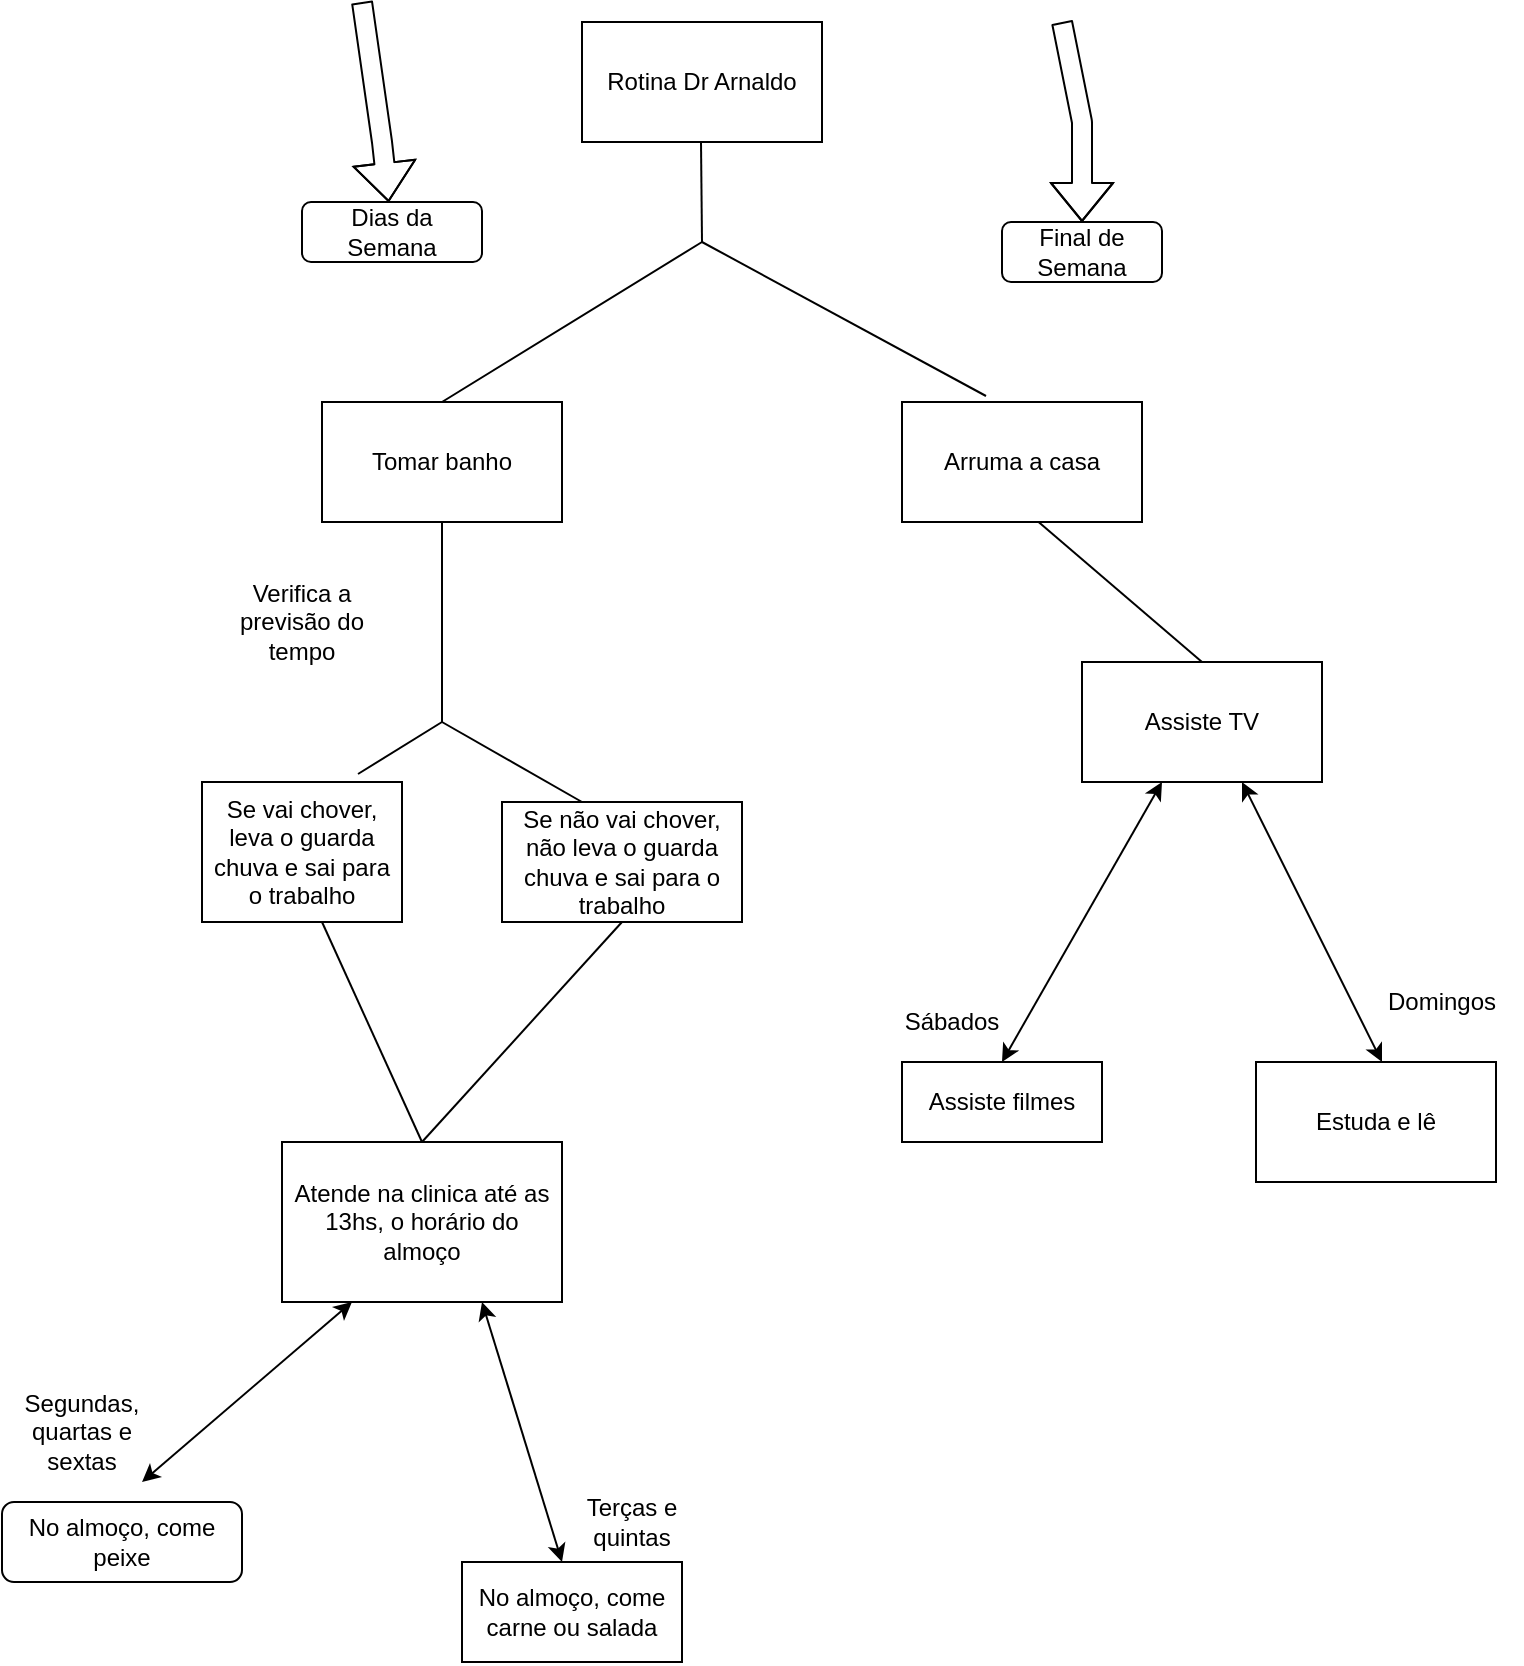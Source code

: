 <mxfile version="14.0.1" type="github">
  <diagram id="N-c3_KCk59BDcITyt4D-" name="Page-1">
    <mxGraphModel dx="868" dy="482" grid="1" gridSize="10" guides="1" tooltips="1" connect="1" arrows="1" fold="1" page="1" pageScale="1" pageWidth="827" pageHeight="1169" math="0" shadow="0">
      <root>
        <mxCell id="0" />
        <mxCell id="1" parent="0" />
        <mxCell id="M0Tt6Lwjw_9CXzXJgdcA-1" value="Rotina Dr Arnaldo&lt;br&gt;" style="rounded=0;whiteSpace=wrap;html=1;" parent="1" vertex="1">
          <mxGeometry x="370" y="20" width="120" height="60" as="geometry" />
        </mxCell>
        <mxCell id="M0Tt6Lwjw_9CXzXJgdcA-2" value="" style="endArrow=none;html=1;" parent="1" edge="1">
          <mxGeometry width="50" height="50" relative="1" as="geometry">
            <mxPoint x="430" y="130" as="sourcePoint" />
            <mxPoint x="429.5" y="80" as="targetPoint" />
            <Array as="points" />
          </mxGeometry>
        </mxCell>
        <mxCell id="M0Tt6Lwjw_9CXzXJgdcA-4" value="" style="endArrow=none;html=1;exitX=0.5;exitY=0;exitDx=0;exitDy=0;" parent="1" source="M0Tt6Lwjw_9CXzXJgdcA-9" edge="1">
          <mxGeometry width="50" height="50" relative="1" as="geometry">
            <mxPoint x="360" y="170" as="sourcePoint" />
            <mxPoint x="430" y="130" as="targetPoint" />
          </mxGeometry>
        </mxCell>
        <mxCell id="M0Tt6Lwjw_9CXzXJgdcA-9" value="Tomar banho&lt;br&gt;" style="rounded=0;whiteSpace=wrap;html=1;" parent="1" vertex="1">
          <mxGeometry x="240" y="210" width="120" height="60" as="geometry" />
        </mxCell>
        <mxCell id="M0Tt6Lwjw_9CXzXJgdcA-10" value="Arruma a casa" style="rounded=0;whiteSpace=wrap;html=1;" parent="1" vertex="1">
          <mxGeometry x="530" y="210" width="120" height="60" as="geometry" />
        </mxCell>
        <mxCell id="M0Tt6Lwjw_9CXzXJgdcA-12" value="" style="endArrow=none;html=1;exitX=0.35;exitY=-0.05;exitDx=0;exitDy=0;exitPerimeter=0;" parent="1" source="M0Tt6Lwjw_9CXzXJgdcA-10" edge="1">
          <mxGeometry width="50" height="50" relative="1" as="geometry">
            <mxPoint x="547" y="176" as="sourcePoint" />
            <mxPoint x="430" y="130" as="targetPoint" />
          </mxGeometry>
        </mxCell>
        <mxCell id="M0Tt6Lwjw_9CXzXJgdcA-13" value="" style="shape=flexArrow;endArrow=classic;html=1;" parent="1" target="M0Tt6Lwjw_9CXzXJgdcA-15" edge="1">
          <mxGeometry width="50" height="50" relative="1" as="geometry">
            <mxPoint x="260" y="10" as="sourcePoint" />
            <mxPoint x="270" y="130" as="targetPoint" />
            <Array as="points">
              <mxPoint x="270" y="80" />
            </Array>
          </mxGeometry>
        </mxCell>
        <mxCell id="M0Tt6Lwjw_9CXzXJgdcA-14" value="" style="shape=flexArrow;endArrow=classic;html=1;" parent="1" edge="1">
          <mxGeometry width="50" height="50" relative="1" as="geometry">
            <mxPoint x="610" y="20" as="sourcePoint" />
            <mxPoint x="620" y="120" as="targetPoint" />
            <Array as="points">
              <mxPoint x="620" y="70" />
            </Array>
          </mxGeometry>
        </mxCell>
        <mxCell id="M0Tt6Lwjw_9CXzXJgdcA-15" value="Dias da Semana" style="rounded=1;whiteSpace=wrap;html=1;" parent="1" vertex="1">
          <mxGeometry x="230" y="110" width="90" height="30" as="geometry" />
        </mxCell>
        <mxCell id="M0Tt6Lwjw_9CXzXJgdcA-16" value="Final de Semana" style="rounded=1;whiteSpace=wrap;html=1;" parent="1" vertex="1">
          <mxGeometry x="580" y="120" width="80" height="30" as="geometry" />
        </mxCell>
        <mxCell id="KUBK3jSnHYN7oBr7feEP-1" value="" style="endArrow=none;html=1;" edge="1" parent="1">
          <mxGeometry width="50" height="50" relative="1" as="geometry">
            <mxPoint x="300" y="370" as="sourcePoint" />
            <mxPoint x="300" y="270" as="targetPoint" />
          </mxGeometry>
        </mxCell>
        <mxCell id="KUBK3jSnHYN7oBr7feEP-2" value="Se vai chover, leva o guarda chuva e sai para o trabalho&lt;br&gt;" style="rounded=0;whiteSpace=wrap;html=1;" vertex="1" parent="1">
          <mxGeometry x="180" y="400" width="100" height="70" as="geometry" />
        </mxCell>
        <mxCell id="KUBK3jSnHYN7oBr7feEP-3" value="" style="endArrow=none;html=1;" edge="1" parent="1">
          <mxGeometry width="50" height="50" relative="1" as="geometry">
            <mxPoint x="258" y="396" as="sourcePoint" />
            <mxPoint x="300" y="370" as="targetPoint" />
          </mxGeometry>
        </mxCell>
        <mxCell id="KUBK3jSnHYN7oBr7feEP-4" value="" style="endArrow=none;html=1;" edge="1" parent="1">
          <mxGeometry width="50" height="50" relative="1" as="geometry">
            <mxPoint x="300" y="370" as="sourcePoint" />
            <mxPoint x="370" y="410" as="targetPoint" />
          </mxGeometry>
        </mxCell>
        <mxCell id="KUBK3jSnHYN7oBr7feEP-5" value="Se não vai chover, não leva o guarda chuva e sai para o trabalho" style="rounded=0;whiteSpace=wrap;html=1;" vertex="1" parent="1">
          <mxGeometry x="330" y="410" width="120" height="60" as="geometry" />
        </mxCell>
        <mxCell id="KUBK3jSnHYN7oBr7feEP-6" value="Verifica a previsão do tempo" style="text;html=1;strokeColor=none;fillColor=none;align=center;verticalAlign=middle;whiteSpace=wrap;rounded=0;" vertex="1" parent="1">
          <mxGeometry x="180" y="290" width="100" height="60" as="geometry" />
        </mxCell>
        <mxCell id="KUBK3jSnHYN7oBr7feEP-8" value="" style="endArrow=none;html=1;" edge="1" parent="1">
          <mxGeometry width="50" height="50" relative="1" as="geometry">
            <mxPoint x="290" y="580" as="sourcePoint" />
            <mxPoint x="240" y="470" as="targetPoint" />
          </mxGeometry>
        </mxCell>
        <mxCell id="KUBK3jSnHYN7oBr7feEP-9" value="" style="endArrow=none;html=1;" edge="1" parent="1">
          <mxGeometry width="50" height="50" relative="1" as="geometry">
            <mxPoint x="290" y="580" as="sourcePoint" />
            <mxPoint x="390" y="470" as="targetPoint" />
          </mxGeometry>
        </mxCell>
        <mxCell id="KUBK3jSnHYN7oBr7feEP-10" value="" style="endArrow=none;html=1;exitX=0.5;exitY=0;exitDx=0;exitDy=0;" edge="1" parent="1" source="KUBK3jSnHYN7oBr7feEP-12">
          <mxGeometry width="50" height="50" relative="1" as="geometry">
            <mxPoint x="610" y="310" as="sourcePoint" />
            <mxPoint x="598.286" y="270" as="targetPoint" />
          </mxGeometry>
        </mxCell>
        <mxCell id="KUBK3jSnHYN7oBr7feEP-12" value="Assiste TV" style="rounded=0;whiteSpace=wrap;html=1;" vertex="1" parent="1">
          <mxGeometry x="620" y="340" width="120" height="60" as="geometry" />
        </mxCell>
        <mxCell id="KUBK3jSnHYN7oBr7feEP-13" value="Atende na clinica até as 13hs, o horário do almoço" style="rounded=0;whiteSpace=wrap;html=1;" vertex="1" parent="1">
          <mxGeometry x="220" y="580" width="140" height="80" as="geometry" />
        </mxCell>
        <mxCell id="KUBK3jSnHYN7oBr7feEP-14" value="" style="endArrow=classic;startArrow=classic;html=1;" edge="1" parent="1">
          <mxGeometry width="50" height="50" relative="1" as="geometry">
            <mxPoint x="150" y="750" as="sourcePoint" />
            <mxPoint x="255" y="660" as="targetPoint" />
          </mxGeometry>
        </mxCell>
        <mxCell id="KUBK3jSnHYN7oBr7feEP-15" value="" style="endArrow=classic;startArrow=classic;html=1;" edge="1" parent="1">
          <mxGeometry width="50" height="50" relative="1" as="geometry">
            <mxPoint x="360" y="790" as="sourcePoint" />
            <mxPoint x="320" y="660" as="targetPoint" />
          </mxGeometry>
        </mxCell>
        <mxCell id="KUBK3jSnHYN7oBr7feEP-16" value="No almoço, come peixe" style="rounded=1;whiteSpace=wrap;html=1;" vertex="1" parent="1">
          <mxGeometry x="80" y="760" width="120" height="40" as="geometry" />
        </mxCell>
        <mxCell id="KUBK3jSnHYN7oBr7feEP-17" value="Segundas, quartas e sextas&lt;br&gt;" style="text;html=1;strokeColor=none;fillColor=none;align=center;verticalAlign=middle;whiteSpace=wrap;rounded=0;" vertex="1" parent="1">
          <mxGeometry x="80" y="700" width="80" height="50" as="geometry" />
        </mxCell>
        <mxCell id="KUBK3jSnHYN7oBr7feEP-18" value="Terças e quintas" style="text;html=1;strokeColor=none;fillColor=none;align=center;verticalAlign=middle;whiteSpace=wrap;rounded=0;" vertex="1" parent="1">
          <mxGeometry x="360" y="740" width="70" height="60" as="geometry" />
        </mxCell>
        <mxCell id="KUBK3jSnHYN7oBr7feEP-19" value="No almoço, come carne ou salada" style="rounded=0;whiteSpace=wrap;html=1;" vertex="1" parent="1">
          <mxGeometry x="310" y="790" width="110" height="50" as="geometry" />
        </mxCell>
        <mxCell id="KUBK3jSnHYN7oBr7feEP-21" value="" style="endArrow=classic;startArrow=classic;html=1;" edge="1" parent="1">
          <mxGeometry width="50" height="50" relative="1" as="geometry">
            <mxPoint x="580" y="540" as="sourcePoint" />
            <mxPoint x="660" y="400" as="targetPoint" />
          </mxGeometry>
        </mxCell>
        <mxCell id="KUBK3jSnHYN7oBr7feEP-22" value="" style="endArrow=classic;startArrow=classic;html=1;" edge="1" parent="1">
          <mxGeometry width="50" height="50" relative="1" as="geometry">
            <mxPoint x="770" y="540" as="sourcePoint" />
            <mxPoint x="700" y="400" as="targetPoint" />
          </mxGeometry>
        </mxCell>
        <mxCell id="KUBK3jSnHYN7oBr7feEP-23" value="Sábados" style="text;html=1;strokeColor=none;fillColor=none;align=center;verticalAlign=middle;whiteSpace=wrap;rounded=0;" vertex="1" parent="1">
          <mxGeometry x="530" y="510" width="50" height="20" as="geometry" />
        </mxCell>
        <mxCell id="KUBK3jSnHYN7oBr7feEP-24" value="Domingos" style="text;html=1;strokeColor=none;fillColor=none;align=center;verticalAlign=middle;whiteSpace=wrap;rounded=0;" vertex="1" parent="1">
          <mxGeometry x="760" y="500" width="80" height="20" as="geometry" />
        </mxCell>
        <mxCell id="KUBK3jSnHYN7oBr7feEP-26" value="Assiste filmes" style="rounded=0;whiteSpace=wrap;html=1;" vertex="1" parent="1">
          <mxGeometry x="530" y="540" width="100" height="40" as="geometry" />
        </mxCell>
        <mxCell id="KUBK3jSnHYN7oBr7feEP-27" value="Estuda e lê" style="rounded=0;whiteSpace=wrap;html=1;" vertex="1" parent="1">
          <mxGeometry x="707" y="540" width="120" height="60" as="geometry" />
        </mxCell>
      </root>
    </mxGraphModel>
  </diagram>
</mxfile>
